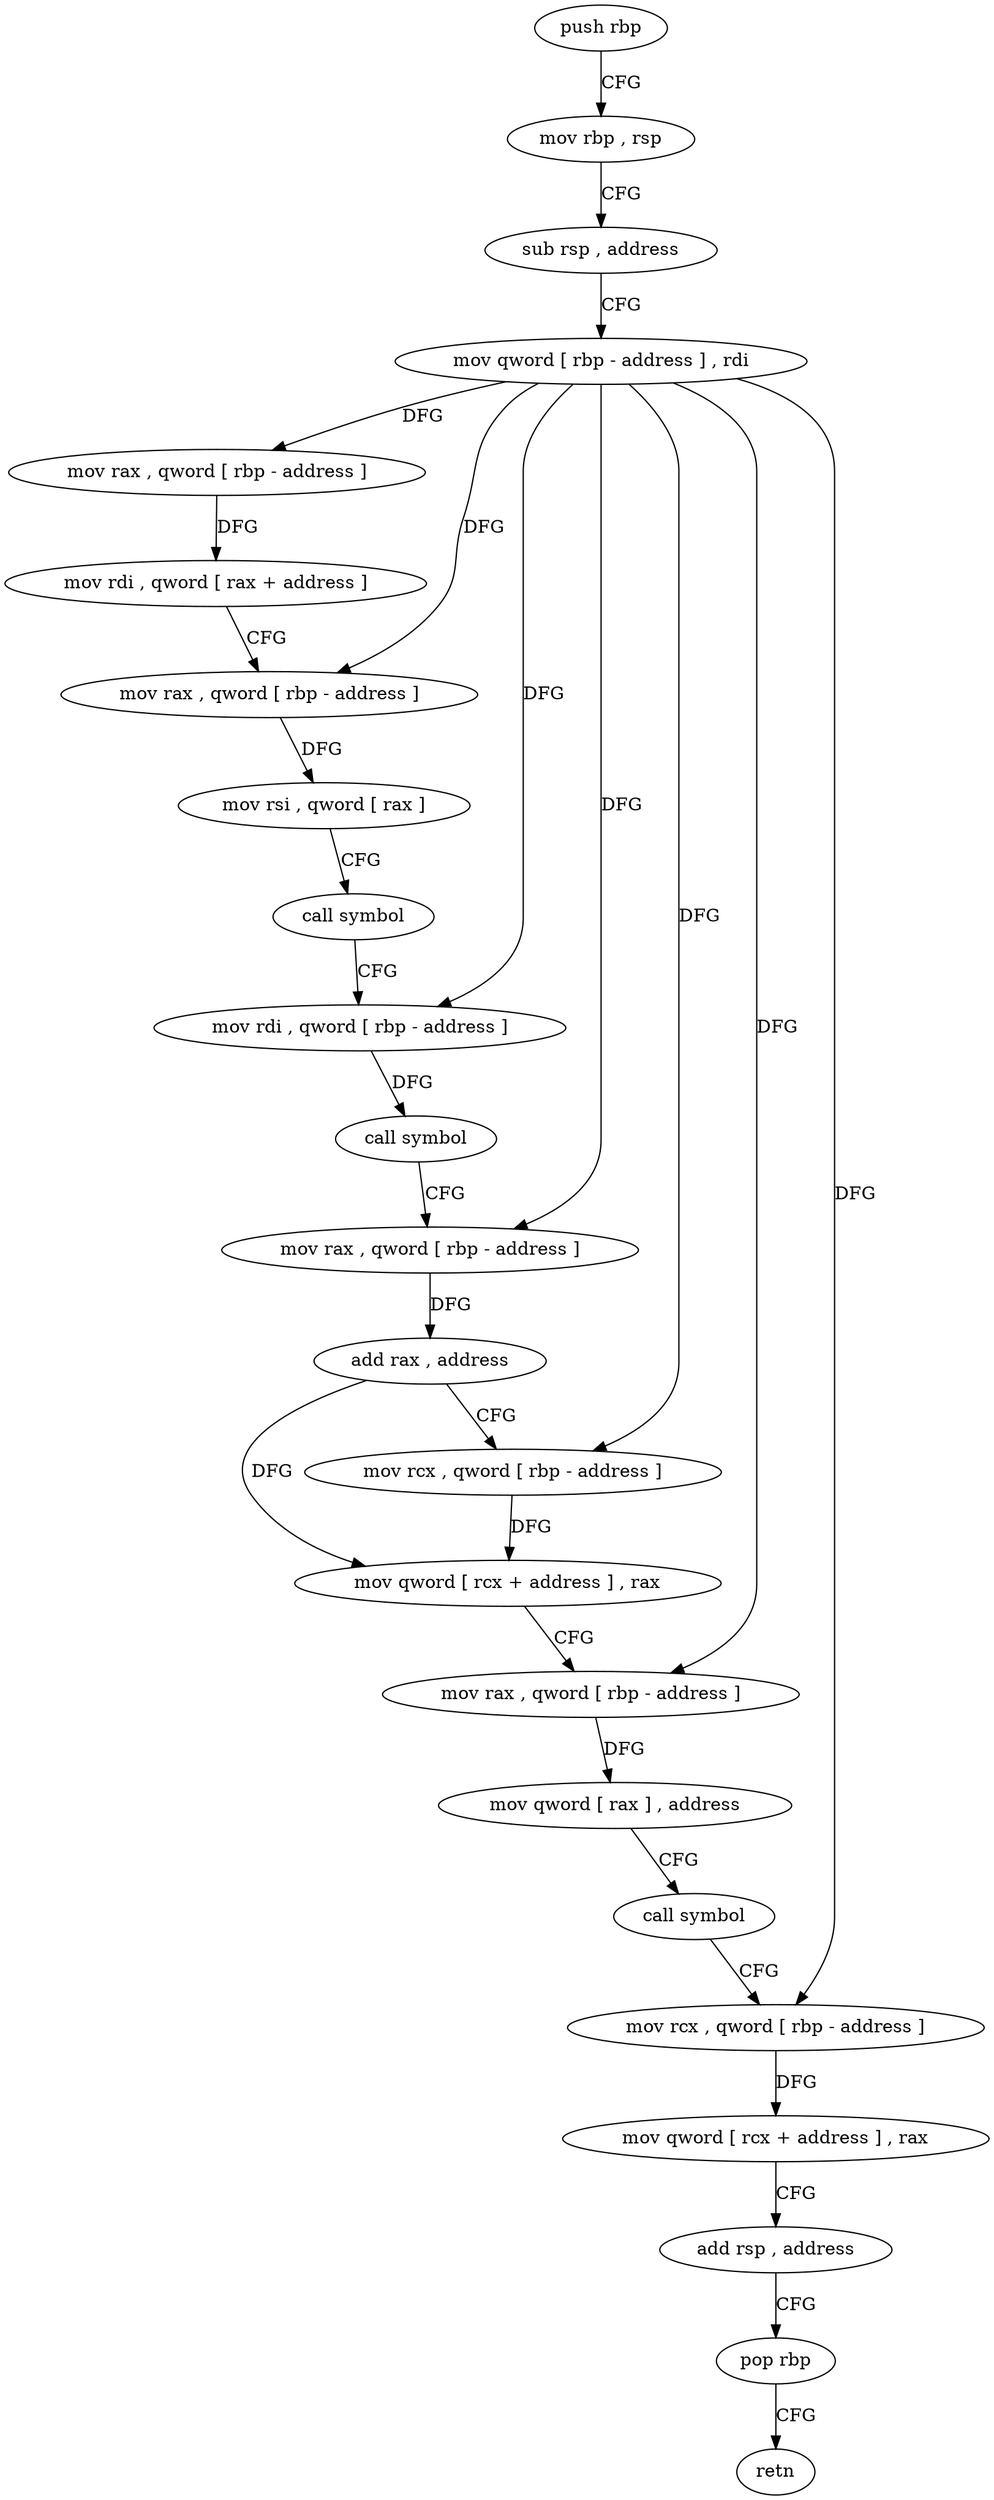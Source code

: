digraph "func" {
"4323968" [label = "push rbp" ]
"4323969" [label = "mov rbp , rsp" ]
"4323972" [label = "sub rsp , address" ]
"4323976" [label = "mov qword [ rbp - address ] , rdi" ]
"4323980" [label = "mov rax , qword [ rbp - address ]" ]
"4323984" [label = "mov rdi , qword [ rax + address ]" ]
"4323988" [label = "mov rax , qword [ rbp - address ]" ]
"4323992" [label = "mov rsi , qword [ rax ]" ]
"4323995" [label = "call symbol" ]
"4324000" [label = "mov rdi , qword [ rbp - address ]" ]
"4324004" [label = "call symbol" ]
"4324009" [label = "mov rax , qword [ rbp - address ]" ]
"4324013" [label = "add rax , address" ]
"4324019" [label = "mov rcx , qword [ rbp - address ]" ]
"4324023" [label = "mov qword [ rcx + address ] , rax" ]
"4324027" [label = "mov rax , qword [ rbp - address ]" ]
"4324031" [label = "mov qword [ rax ] , address" ]
"4324038" [label = "call symbol" ]
"4324043" [label = "mov rcx , qword [ rbp - address ]" ]
"4324047" [label = "mov qword [ rcx + address ] , rax" ]
"4324051" [label = "add rsp , address" ]
"4324055" [label = "pop rbp" ]
"4324056" [label = "retn" ]
"4323968" -> "4323969" [ label = "CFG" ]
"4323969" -> "4323972" [ label = "CFG" ]
"4323972" -> "4323976" [ label = "CFG" ]
"4323976" -> "4323980" [ label = "DFG" ]
"4323976" -> "4323988" [ label = "DFG" ]
"4323976" -> "4324000" [ label = "DFG" ]
"4323976" -> "4324009" [ label = "DFG" ]
"4323976" -> "4324019" [ label = "DFG" ]
"4323976" -> "4324027" [ label = "DFG" ]
"4323976" -> "4324043" [ label = "DFG" ]
"4323980" -> "4323984" [ label = "DFG" ]
"4323984" -> "4323988" [ label = "CFG" ]
"4323988" -> "4323992" [ label = "DFG" ]
"4323992" -> "4323995" [ label = "CFG" ]
"4323995" -> "4324000" [ label = "CFG" ]
"4324000" -> "4324004" [ label = "DFG" ]
"4324004" -> "4324009" [ label = "CFG" ]
"4324009" -> "4324013" [ label = "DFG" ]
"4324013" -> "4324019" [ label = "CFG" ]
"4324013" -> "4324023" [ label = "DFG" ]
"4324019" -> "4324023" [ label = "DFG" ]
"4324023" -> "4324027" [ label = "CFG" ]
"4324027" -> "4324031" [ label = "DFG" ]
"4324031" -> "4324038" [ label = "CFG" ]
"4324038" -> "4324043" [ label = "CFG" ]
"4324043" -> "4324047" [ label = "DFG" ]
"4324047" -> "4324051" [ label = "CFG" ]
"4324051" -> "4324055" [ label = "CFG" ]
"4324055" -> "4324056" [ label = "CFG" ]
}

